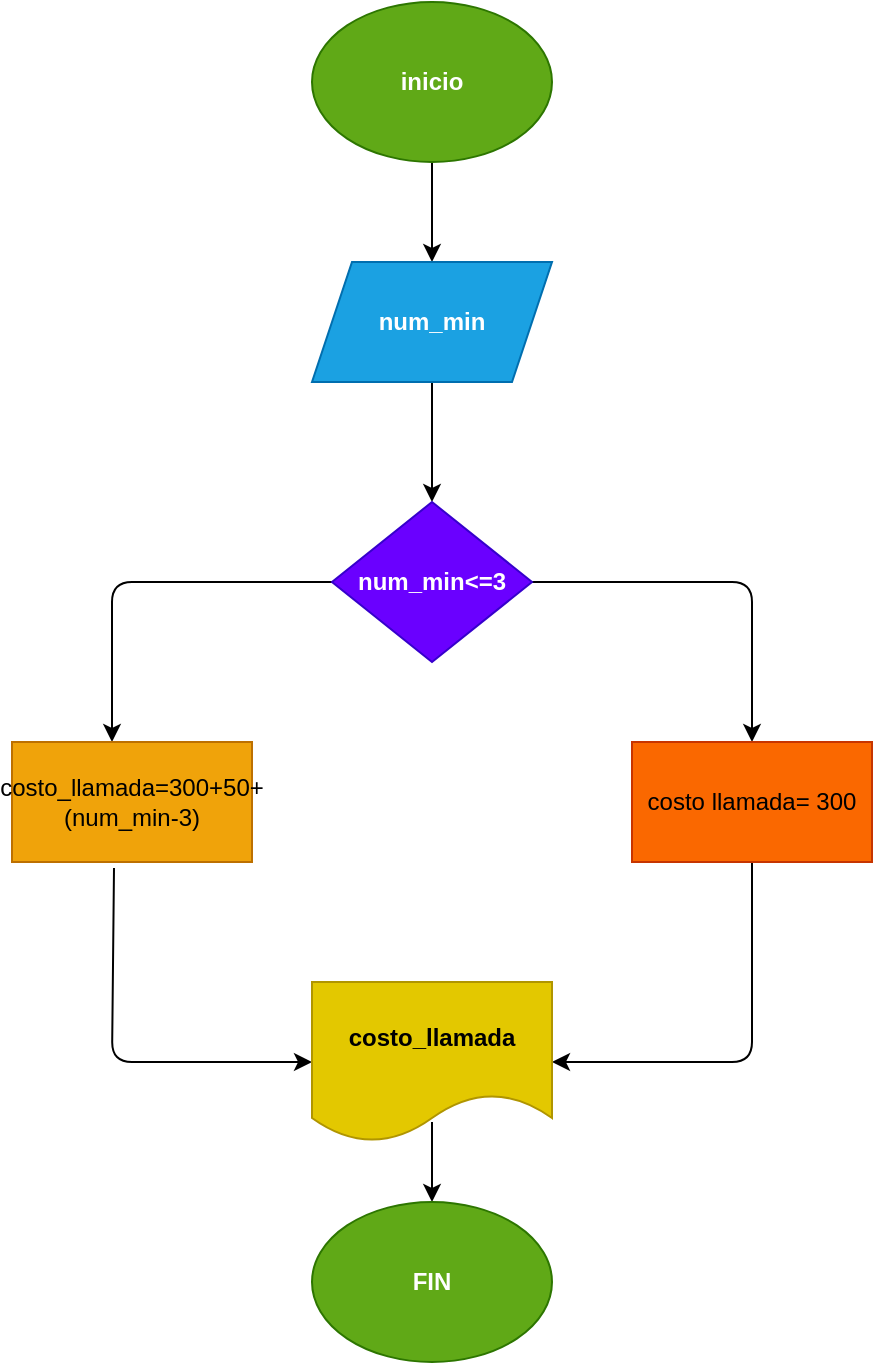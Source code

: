 <mxfile>
    <diagram id="4EzhYWzPRp5i52hcPyRn" name="Página-1">
        <mxGraphModel dx="561" dy="411" grid="1" gridSize="10" guides="1" tooltips="1" connect="1" arrows="1" fold="1" page="1" pageScale="1" pageWidth="827" pageHeight="1169" math="0" shadow="0">
            <root>
                <mxCell id="0"/>
                <mxCell id="1" parent="0"/>
                <mxCell id="5" value="" style="edgeStyle=none;html=1;" edge="1" parent="1" source="3" target="4">
                    <mxGeometry relative="1" as="geometry"/>
                </mxCell>
                <mxCell id="3" value="&lt;b&gt;inicio&lt;/b&gt;" style="ellipse;whiteSpace=wrap;html=1;fillColor=#60a917;fontColor=#ffffff;strokeColor=#2D7600;" vertex="1" parent="1">
                    <mxGeometry x="180" y="110" width="120" height="80" as="geometry"/>
                </mxCell>
                <mxCell id="7" value="" style="edgeStyle=none;html=1;" edge="1" parent="1" source="4">
                    <mxGeometry relative="1" as="geometry">
                        <mxPoint x="240" y="260" as="targetPoint"/>
                    </mxGeometry>
                </mxCell>
                <mxCell id="21" value="" style="edgeStyle=none;html=1;" edge="1" parent="1" source="4" target="8">
                    <mxGeometry relative="1" as="geometry"/>
                </mxCell>
                <mxCell id="4" value="&lt;b&gt;num_min&lt;/b&gt;" style="shape=parallelogram;perimeter=parallelogramPerimeter;whiteSpace=wrap;html=1;fixedSize=1;fillColor=#1ba1e2;fontColor=#ffffff;strokeColor=#006EAF;" vertex="1" parent="1">
                    <mxGeometry x="180" y="240" width="120" height="60" as="geometry"/>
                </mxCell>
                <mxCell id="11" style="edgeStyle=none;html=1;" edge="1" parent="1" source="8">
                    <mxGeometry relative="1" as="geometry">
                        <mxPoint x="400" y="480" as="targetPoint"/>
                        <Array as="points">
                            <mxPoint x="400" y="400"/>
                        </Array>
                    </mxGeometry>
                </mxCell>
                <mxCell id="12" style="edgeStyle=none;html=1;" edge="1" parent="1" source="8">
                    <mxGeometry relative="1" as="geometry">
                        <mxPoint x="80" y="480" as="targetPoint"/>
                        <Array as="points">
                            <mxPoint x="80" y="400"/>
                        </Array>
                    </mxGeometry>
                </mxCell>
                <mxCell id="8" value="&lt;b&gt;num_min&amp;lt;=3&lt;/b&gt;" style="rhombus;whiteSpace=wrap;html=1;fillColor=#6a00ff;fontColor=#ffffff;strokeColor=#3700CC;" vertex="1" parent="1">
                    <mxGeometry x="190" y="360" width="100" height="80" as="geometry"/>
                </mxCell>
                <mxCell id="15" style="edgeStyle=none;html=1;exitX=0.425;exitY=1.05;exitDx=0;exitDy=0;exitPerimeter=0;" edge="1" parent="1" source="13">
                    <mxGeometry relative="1" as="geometry">
                        <mxPoint x="180" y="640" as="targetPoint"/>
                        <Array as="points">
                            <mxPoint x="80" y="640"/>
                        </Array>
                    </mxGeometry>
                </mxCell>
                <mxCell id="13" value="costo_llamada=300+50+(num_min-3)" style="rounded=0;whiteSpace=wrap;html=1;fillColor=#f0a30a;fontColor=#000000;strokeColor=#BD7000;" vertex="1" parent="1">
                    <mxGeometry x="30" y="480" width="120" height="60" as="geometry"/>
                </mxCell>
                <mxCell id="16" style="edgeStyle=none;html=1;entryX=1;entryY=0.5;entryDx=0;entryDy=0;" edge="1" parent="1" source="14">
                    <mxGeometry relative="1" as="geometry">
                        <mxPoint x="300" y="640" as="targetPoint"/>
                        <Array as="points">
                            <mxPoint x="400" y="640"/>
                        </Array>
                    </mxGeometry>
                </mxCell>
                <mxCell id="14" value="costo llamada= 300" style="rounded=0;whiteSpace=wrap;html=1;fillColor=#fa6800;fontColor=#000000;strokeColor=#C73500;" vertex="1" parent="1">
                    <mxGeometry x="340" y="480" width="120" height="60" as="geometry"/>
                </mxCell>
                <mxCell id="19" value="" style="edgeStyle=none;html=1;" edge="1" parent="1" target="18">
                    <mxGeometry relative="1" as="geometry">
                        <mxPoint x="240" y="670" as="sourcePoint"/>
                    </mxGeometry>
                </mxCell>
                <mxCell id="18" value="&lt;b&gt;FIN&lt;/b&gt;" style="ellipse;whiteSpace=wrap;html=1;fillColor=#60a917;fontColor=#ffffff;strokeColor=#2D7600;" vertex="1" parent="1">
                    <mxGeometry x="180" y="710" width="120" height="80" as="geometry"/>
                </mxCell>
                <mxCell id="20" value="&lt;b&gt;costo_llamada&lt;/b&gt;" style="shape=document;whiteSpace=wrap;html=1;boundedLbl=1;fillColor=#e3c800;fontColor=#000000;strokeColor=#B09500;" vertex="1" parent="1">
                    <mxGeometry x="180" y="600" width="120" height="80" as="geometry"/>
                </mxCell>
            </root>
        </mxGraphModel>
    </diagram>
</mxfile>